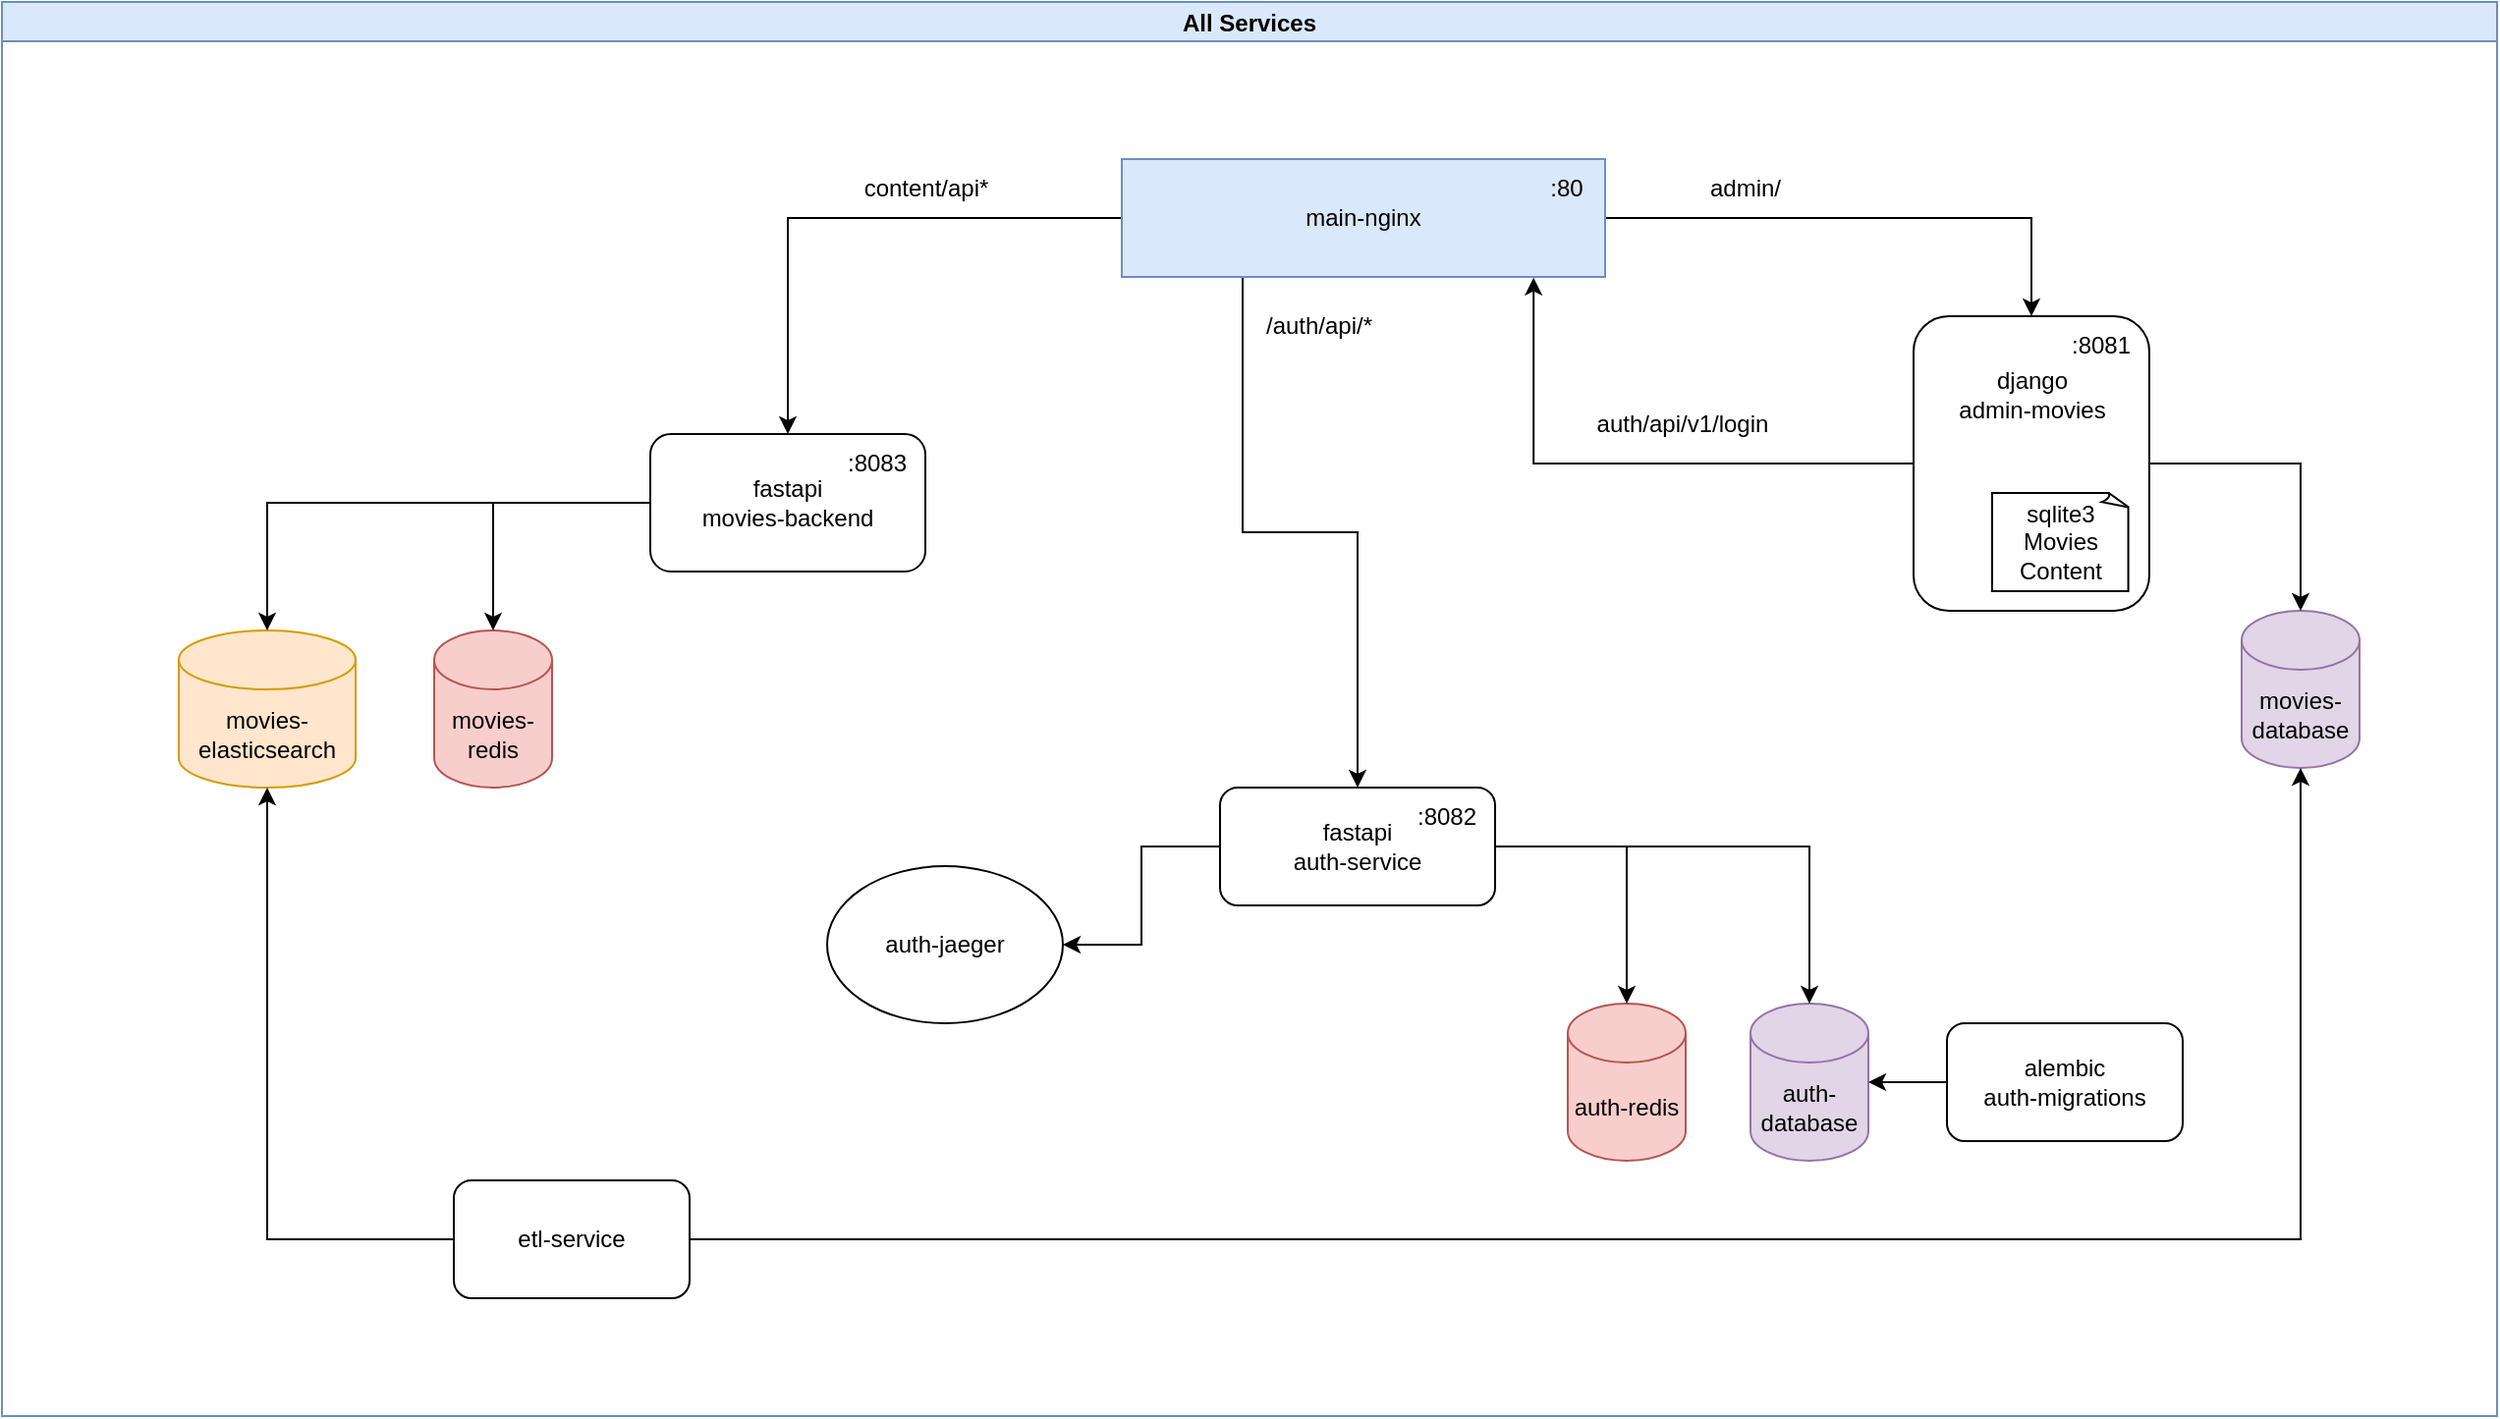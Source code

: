 <mxfile version="21.6.2" type="google" pages="3">
  <diagram id="uCr-hquNzDg5fXgegVve" name="All Services">
    <mxGraphModel grid="1" page="1" gridSize="10" guides="1" tooltips="1" connect="1" arrows="1" fold="1" pageScale="1" pageWidth="827" pageHeight="1169" math="0" shadow="0">
      <root>
        <mxCell id="0" />
        <mxCell id="1" parent="0" />
        <mxCell id="y-mszbNXS-B0FsKkk7FV-1" value="All Services" style="swimlane;startSize=20;fillColor=#dae8fc;strokeColor=#6c8ebf;" vertex="1" parent="1">
          <mxGeometry x="-1760" y="170" width="1270" height="720" as="geometry">
            <mxRectangle x="70" y="260" width="120" height="30" as="alternateBounds" />
          </mxGeometry>
        </mxCell>
        <mxCell id="y-mszbNXS-B0FsKkk7FV-2" value="movies-database" style="shape=cylinder3;whiteSpace=wrap;html=1;boundedLbl=1;backgroundOutline=1;size=15;fillColor=#e1d5e7;strokeColor=#9673a6;" vertex="1" parent="y-mszbNXS-B0FsKkk7FV-1">
          <mxGeometry x="1140" y="310" width="60" height="80" as="geometry" />
        </mxCell>
        <mxCell id="y-mszbNXS-B0FsKkk7FV-3" style="edgeStyle=orthogonalEdgeStyle;rounded=0;orthogonalLoop=1;jettySize=auto;html=1;entryX=0.5;entryY=0;entryDx=0;entryDy=0;entryPerimeter=0;" edge="1" parent="y-mszbNXS-B0FsKkk7FV-1" source="y-mszbNXS-B0FsKkk7FV-6" target="y-mszbNXS-B0FsKkk7FV-2">
          <mxGeometry relative="1" as="geometry" />
        </mxCell>
        <mxCell id="y-mszbNXS-B0FsKkk7FV-4" style="edgeStyle=orthogonalEdgeStyle;rounded=0;orthogonalLoop=1;jettySize=auto;html=1;" edge="1" parent="y-mszbNXS-B0FsKkk7FV-1" source="y-mszbNXS-B0FsKkk7FV-11" target="y-mszbNXS-B0FsKkk7FV-6">
          <mxGeometry relative="1" as="geometry" />
        </mxCell>
        <mxCell id="y-mszbNXS-B0FsKkk7FV-5" value="" style="group" connectable="0" vertex="1" parent="y-mszbNXS-B0FsKkk7FV-1">
          <mxGeometry x="973" y="160" width="120" height="150" as="geometry" />
        </mxCell>
        <mxCell id="y-mszbNXS-B0FsKkk7FV-6" value="" style="rounded=1;whiteSpace=wrap;html=1;" vertex="1" parent="y-mszbNXS-B0FsKkk7FV-5">
          <mxGeometry width="120" height="150" as="geometry" />
        </mxCell>
        <mxCell id="y-mszbNXS-B0FsKkk7FV-7" value="sqlite3&lt;br&gt;Movies Content" style="whiteSpace=wrap;html=1;shape=mxgraph.basic.document" vertex="1" parent="y-mszbNXS-B0FsKkk7FV-5">
          <mxGeometry x="40" y="90" width="70" height="50" as="geometry" />
        </mxCell>
        <mxCell id="y-mszbNXS-B0FsKkk7FV-8" value="django&lt;br style=&quot;border-color: var(--border-color);&quot;&gt;&lt;span style=&quot;&quot;&gt;admin-movies&lt;/span&gt;" style="text;html=1;align=center;verticalAlign=middle;resizable=0;points=[];autosize=1;strokeColor=none;fillColor=none;" vertex="1" parent="y-mszbNXS-B0FsKkk7FV-5">
          <mxGeometry x="10" y="20" width="100" height="40" as="geometry" />
        </mxCell>
        <mxCell id="y-mszbNXS-B0FsKkk7FV-9" value=":8081" style="text;html=1;align=center;verticalAlign=middle;resizable=0;points=[];autosize=1;strokeColor=none;fillColor=none;" vertex="1" parent="y-mszbNXS-B0FsKkk7FV-5">
          <mxGeometry x="70" width="50" height="30" as="geometry" />
        </mxCell>
        <mxCell id="y-mszbNXS-B0FsKkk7FV-18" value="" style="group" connectable="0" vertex="1" parent="y-mszbNXS-B0FsKkk7FV-1">
          <mxGeometry x="330" y="220" width="140" height="70" as="geometry" />
        </mxCell>
        <mxCell id="y-mszbNXS-B0FsKkk7FV-19" value="fastapi&lt;br&gt;movies-backend" style="rounded=1;whiteSpace=wrap;html=1;" vertex="1" parent="y-mszbNXS-B0FsKkk7FV-18">
          <mxGeometry width="140" height="70" as="geometry" />
        </mxCell>
        <mxCell id="y-mszbNXS-B0FsKkk7FV-20" value=":8083" style="text;html=1;align=center;verticalAlign=middle;resizable=0;points=[];autosize=1;strokeColor=none;fillColor=none;" vertex="1" parent="y-mszbNXS-B0FsKkk7FV-18">
          <mxGeometry x="90" width="50" height="30" as="geometry" />
        </mxCell>
        <mxCell id="y-mszbNXS-B0FsKkk7FV-21" style="edgeStyle=orthogonalEdgeStyle;rounded=0;orthogonalLoop=1;jettySize=auto;html=1;" edge="1" parent="y-mszbNXS-B0FsKkk7FV-1" source="y-mszbNXS-B0FsKkk7FV-11" target="y-mszbNXS-B0FsKkk7FV-19">
          <mxGeometry relative="1" as="geometry" />
        </mxCell>
        <mxCell id="y-mszbNXS-B0FsKkk7FV-22" value="content/api*" style="text;html=1;align=center;verticalAlign=middle;resizable=0;points=[];autosize=1;strokeColor=none;fillColor=none;" vertex="1" parent="y-mszbNXS-B0FsKkk7FV-1">
          <mxGeometry x="425" y="80" width="90" height="30" as="geometry" />
        </mxCell>
        <mxCell id="y-mszbNXS-B0FsKkk7FV-24" value="movies-elasticsearch" style="shape=cylinder3;whiteSpace=wrap;html=1;boundedLbl=1;backgroundOutline=1;size=15;fillColor=#ffe6cc;strokeColor=#d79b00;" vertex="1" parent="y-mszbNXS-B0FsKkk7FV-1">
          <mxGeometry x="90" y="320" width="90" height="80" as="geometry" />
        </mxCell>
        <mxCell id="y-mszbNXS-B0FsKkk7FV-25" style="edgeStyle=orthogonalEdgeStyle;rounded=0;orthogonalLoop=1;jettySize=auto;html=1;" edge="1" parent="y-mszbNXS-B0FsKkk7FV-1" source="y-mszbNXS-B0FsKkk7FV-27" target="y-mszbNXS-B0FsKkk7FV-24">
          <mxGeometry relative="1" as="geometry" />
        </mxCell>
        <mxCell id="y-mszbNXS-B0FsKkk7FV-26" style="edgeStyle=orthogonalEdgeStyle;rounded=0;orthogonalLoop=1;jettySize=auto;html=1;" edge="1" parent="y-mszbNXS-B0FsKkk7FV-1" source="y-mszbNXS-B0FsKkk7FV-27" target="y-mszbNXS-B0FsKkk7FV-2">
          <mxGeometry relative="1" as="geometry" />
        </mxCell>
        <mxCell id="y-mszbNXS-B0FsKkk7FV-27" value="etl-service" style="rounded=1;whiteSpace=wrap;html=1;" vertex="1" parent="y-mszbNXS-B0FsKkk7FV-1">
          <mxGeometry x="230" y="600" width="120" height="60" as="geometry" />
        </mxCell>
        <mxCell id="y-mszbNXS-B0FsKkk7FV-28" value="movies-redis" style="shape=cylinder3;whiteSpace=wrap;html=1;boundedLbl=1;backgroundOutline=1;size=15;fillColor=#f8cecc;strokeColor=#b85450;" vertex="1" parent="y-mszbNXS-B0FsKkk7FV-1">
          <mxGeometry x="220" y="320" width="60" height="80" as="geometry" />
        </mxCell>
        <mxCell id="y-mszbNXS-B0FsKkk7FV-29" style="edgeStyle=orthogonalEdgeStyle;rounded=0;orthogonalLoop=1;jettySize=auto;html=1;" edge="1" parent="y-mszbNXS-B0FsKkk7FV-1" source="y-mszbNXS-B0FsKkk7FV-19" target="y-mszbNXS-B0FsKkk7FV-28">
          <mxGeometry relative="1" as="geometry" />
        </mxCell>
        <mxCell id="y-mszbNXS-B0FsKkk7FV-30" style="edgeStyle=orthogonalEdgeStyle;rounded=0;orthogonalLoop=1;jettySize=auto;html=1;" edge="1" parent="y-mszbNXS-B0FsKkk7FV-1" source="y-mszbNXS-B0FsKkk7FV-19" target="y-mszbNXS-B0FsKkk7FV-24">
          <mxGeometry relative="1" as="geometry" />
        </mxCell>
        <mxCell id="y-mszbNXS-B0FsKkk7FV-31" value="&lt;div style=&quot;text-align: left;&quot;&gt;/auth/api/*&lt;/div&gt;" style="text;html=1;align=center;verticalAlign=middle;resizable=0;points=[];autosize=1;strokeColor=none;fillColor=none;" vertex="1" parent="y-mszbNXS-B0FsKkk7FV-1">
          <mxGeometry x="630" y="150" width="80" height="30" as="geometry" />
        </mxCell>
        <mxCell id="tXnTK6sXDVJa-oC8NiGN-6" value="fastapi&lt;br style=&quot;border-color: var(--border-color);&quot;&gt;auth-service" style="rounded=1;whiteSpace=wrap;html=1;" vertex="1" parent="y-mszbNXS-B0FsKkk7FV-1">
          <mxGeometry x="620" y="400" width="140" height="60" as="geometry" />
        </mxCell>
        <mxCell id="tXnTK6sXDVJa-oC8NiGN-10" value="auth-redis" style="shape=cylinder3;whiteSpace=wrap;html=1;boundedLbl=1;backgroundOutline=1;size=15;fillColor=#f8cecc;strokeColor=#b85450;" vertex="1" parent="y-mszbNXS-B0FsKkk7FV-1">
          <mxGeometry x="797" y="510" width="60" height="80" as="geometry" />
        </mxCell>
        <mxCell id="tXnTK6sXDVJa-oC8NiGN-4" style="edgeStyle=orthogonalEdgeStyle;rounded=0;orthogonalLoop=1;jettySize=auto;html=1;" edge="1" parent="y-mszbNXS-B0FsKkk7FV-1" source="tXnTK6sXDVJa-oC8NiGN-6" target="tXnTK6sXDVJa-oC8NiGN-10">
          <mxGeometry relative="1" as="geometry" />
        </mxCell>
        <mxCell id="tXnTK6sXDVJa-oC8NiGN-2" value="auth-database" style="shape=cylinder3;whiteSpace=wrap;html=1;boundedLbl=1;backgroundOutline=1;size=15;fillColor=#e1d5e7;strokeColor=#9673a6;" vertex="1" parent="y-mszbNXS-B0FsKkk7FV-1">
          <mxGeometry x="890" y="510" width="60" height="80" as="geometry" />
        </mxCell>
        <mxCell id="tXnTK6sXDVJa-oC8NiGN-3" style="edgeStyle=orthogonalEdgeStyle;rounded=0;orthogonalLoop=1;jettySize=auto;html=1;" edge="1" parent="y-mszbNXS-B0FsKkk7FV-1" source="tXnTK6sXDVJa-oC8NiGN-6" target="tXnTK6sXDVJa-oC8NiGN-2">
          <mxGeometry relative="1" as="geometry" />
        </mxCell>
        <mxCell id="tXnTK6sXDVJa-oC8NiGN-11" value="auth-jaeger" style="ellipse;whiteSpace=wrap;html=1;" vertex="1" parent="y-mszbNXS-B0FsKkk7FV-1">
          <mxGeometry x="420" y="440" width="120" height="80" as="geometry" />
        </mxCell>
        <mxCell id="tXnTK6sXDVJa-oC8NiGN-5" style="edgeStyle=orthogonalEdgeStyle;rounded=0;orthogonalLoop=1;jettySize=auto;html=1;" edge="1" parent="y-mszbNXS-B0FsKkk7FV-1" source="tXnTK6sXDVJa-oC8NiGN-6" target="tXnTK6sXDVJa-oC8NiGN-11">
          <mxGeometry relative="1" as="geometry" />
        </mxCell>
        <mxCell id="tXnTK6sXDVJa-oC8NiGN-13" value="alembic&lt;br&gt;auth-migrations" style="rounded=1;whiteSpace=wrap;html=1;" vertex="1" parent="y-mszbNXS-B0FsKkk7FV-1">
          <mxGeometry x="990" y="520" width="120" height="60" as="geometry" />
        </mxCell>
        <mxCell id="tXnTK6sXDVJa-oC8NiGN-12" style="edgeStyle=orthogonalEdgeStyle;rounded=0;orthogonalLoop=1;jettySize=auto;html=1;" edge="1" parent="y-mszbNXS-B0FsKkk7FV-1" source="tXnTK6sXDVJa-oC8NiGN-13" target="tXnTK6sXDVJa-oC8NiGN-2">
          <mxGeometry relative="1" as="geometry" />
        </mxCell>
        <mxCell id="F480Y0NjrIzBr92USmql-2" value="auth/api/v1/login" style="text;html=1;align=center;verticalAlign=middle;resizable=0;points=[];autosize=1;strokeColor=none;fillColor=none;" vertex="1" parent="y-mszbNXS-B0FsKkk7FV-1">
          <mxGeometry x="800" y="200" width="110" height="30" as="geometry" />
        </mxCell>
        <mxCell id="F480Y0NjrIzBr92USmql-3" style="edgeStyle=orthogonalEdgeStyle;rounded=0;orthogonalLoop=1;jettySize=auto;html=1;exitX=0.25;exitY=1;exitDx=0;exitDy=0;" edge="1" parent="y-mszbNXS-B0FsKkk7FV-1" source="y-mszbNXS-B0FsKkk7FV-11" target="tXnTK6sXDVJa-oC8NiGN-6">
          <mxGeometry relative="1" as="geometry" />
        </mxCell>
        <mxCell id="y-mszbNXS-B0FsKkk7FV-13" value="admin/" style="text;html=1;align=center;verticalAlign=middle;resizable=0;points=[];autosize=1;strokeColor=none;fillColor=none;" vertex="1" parent="y-mszbNXS-B0FsKkk7FV-1">
          <mxGeometry x="857" y="80" width="60" height="30" as="geometry" />
        </mxCell>
        <mxCell id="F480Y0NjrIzBr92USmql-5" value="" style="group" connectable="0" vertex="1" parent="y-mszbNXS-B0FsKkk7FV-1">
          <mxGeometry x="570" y="80" width="246" height="60" as="geometry" />
        </mxCell>
        <mxCell id="y-mszbNXS-B0FsKkk7FV-11" value="main-nginx" style="rounded=0;whiteSpace=wrap;html=1;fillColor=#dae8fc;strokeColor=#6c8ebf;" vertex="1" parent="F480Y0NjrIzBr92USmql-5">
          <mxGeometry width="246" height="60" as="geometry" />
        </mxCell>
        <mxCell id="y-mszbNXS-B0FsKkk7FV-12" value=":80" style="text;html=1;align=center;verticalAlign=middle;resizable=0;points=[];autosize=1;strokeColor=none;fillColor=none;" vertex="1" parent="F480Y0NjrIzBr92USmql-5">
          <mxGeometry x="206" width="40" height="30" as="geometry" />
        </mxCell>
        <mxCell id="F480Y0NjrIzBr92USmql-7" style="edgeStyle=orthogonalEdgeStyle;rounded=0;orthogonalLoop=1;jettySize=auto;html=1;entryX=0.852;entryY=1.006;entryDx=0;entryDy=0;entryPerimeter=0;" edge="1" parent="y-mszbNXS-B0FsKkk7FV-1" source="y-mszbNXS-B0FsKkk7FV-6" target="y-mszbNXS-B0FsKkk7FV-11">
          <mxGeometry relative="1" as="geometry" />
        </mxCell>
        <mxCell id="F480Y0NjrIzBr92USmql-8" value=":8082" style="text;html=1;align=center;verticalAlign=middle;resizable=0;points=[];autosize=1;strokeColor=none;fillColor=none;" vertex="1" parent="y-mszbNXS-B0FsKkk7FV-1">
          <mxGeometry x="710" y="400" width="50" height="30" as="geometry" />
        </mxCell>
      </root>
    </mxGraphModel>
  </diagram>
  <diagram name="Local Services" id="8z-4afekSK5o1tAWELfH">
    <mxGraphModel grid="1" page="1" gridSize="10" guides="1" tooltips="1" connect="1" arrows="1" fold="1" pageScale="1" pageWidth="827" pageHeight="1169" math="0" shadow="0">
      <root>
        <mxCell id="0" />
        <mxCell id="1" parent="0" />
        <mxCell id="6os4k_6322NFzmZgoerB-2" value="Admin Service" style="swimlane;startSize=20;fillColor=#dae8fc;strokeColor=#6c8ebf;" vertex="1" parent="1">
          <mxGeometry x="190" y="240" width="800" height="340" as="geometry">
            <mxRectangle x="70" y="260" width="120" height="30" as="alternateBounds" />
          </mxGeometry>
        </mxCell>
        <mxCell id="6os4k_6322NFzmZgoerB-4" value="admin-database" style="shape=cylinder3;whiteSpace=wrap;html=1;boundedLbl=1;backgroundOutline=1;size=15;fillColor=#e1d5e7;strokeColor=#9673a6;" vertex="1" parent="6os4k_6322NFzmZgoerB-2">
          <mxGeometry x="710" y="240" width="60" height="80" as="geometry" />
        </mxCell>
        <mxCell id="5lIzUpJKWV0Lss7PQJBs-44" style="edgeStyle=orthogonalEdgeStyle;rounded=0;orthogonalLoop=1;jettySize=auto;html=1;entryX=0.5;entryY=0;entryDx=0;entryDy=0;entryPerimeter=0;" edge="1" parent="6os4k_6322NFzmZgoerB-2" source="6os4k_6322NFzmZgoerB-5" target="6os4k_6322NFzmZgoerB-4">
          <mxGeometry relative="1" as="geometry" />
        </mxCell>
        <mxCell id="6os4k_6322NFzmZgoerB-10" style="edgeStyle=orthogonalEdgeStyle;rounded=0;orthogonalLoop=1;jettySize=auto;html=1;" edge="1" parent="6os4k_6322NFzmZgoerB-2" source="6os4k_6322NFzmZgoerB-7" target="6os4k_6322NFzmZgoerB-5">
          <mxGeometry relative="1" as="geometry" />
        </mxCell>
        <mxCell id="5lIzUpJKWV0Lss7PQJBs-45" value="" style="group" connectable="0" vertex="1" parent="6os4k_6322NFzmZgoerB-2">
          <mxGeometry x="540" y="70" width="120" height="150" as="geometry" />
        </mxCell>
        <mxCell id="6os4k_6322NFzmZgoerB-5" value="" style="rounded=1;whiteSpace=wrap;html=1;" vertex="1" parent="5lIzUpJKWV0Lss7PQJBs-45">
          <mxGeometry width="120" height="150" as="geometry" />
        </mxCell>
        <mxCell id="5lIzUpJKWV0Lss7PQJBs-26" value="sqlite3&lt;br&gt;Movies Content" style="whiteSpace=wrap;html=1;shape=mxgraph.basic.document" vertex="1" parent="5lIzUpJKWV0Lss7PQJBs-45">
          <mxGeometry x="40" y="90" width="70" height="50" as="geometry" />
        </mxCell>
        <mxCell id="5lIzUpJKWV0Lss7PQJBs-42" value="django&lt;br style=&quot;border-color: var(--border-color);&quot;&gt;&lt;span style=&quot;&quot;&gt;admin-movies&lt;/span&gt;" style="text;html=1;align=center;verticalAlign=middle;resizable=0;points=[];autosize=1;strokeColor=none;fillColor=none;" vertex="1" parent="5lIzUpJKWV0Lss7PQJBs-45">
          <mxGeometry x="10" y="20" width="100" height="40" as="geometry" />
        </mxCell>
        <mxCell id="5lIzUpJKWV0Lss7PQJBs-92" value="" style="group" connectable="0" vertex="1" parent="6os4k_6322NFzmZgoerB-2">
          <mxGeometry x="330" y="40" width="125" height="60" as="geometry" />
        </mxCell>
        <mxCell id="6os4k_6322NFzmZgoerB-7" value="admin-nginx" style="rounded=0;whiteSpace=wrap;html=1;fillColor=#dae8fc;strokeColor=#6c8ebf;" vertex="1" parent="5lIzUpJKWV0Lss7PQJBs-92">
          <mxGeometry width="120" height="60" as="geometry" />
        </mxCell>
        <mxCell id="6os4k_6322NFzmZgoerB-8" value=":8081" style="text;html=1;align=center;verticalAlign=middle;resizable=0;points=[];autosize=1;strokeColor=none;fillColor=none;" vertex="1" parent="5lIzUpJKWV0Lss7PQJBs-92">
          <mxGeometry x="75" width="50" height="30" as="geometry" />
        </mxCell>
        <mxCell id="5lIzUpJKWV0Lss7PQJBs-98" style="edgeStyle=orthogonalEdgeStyle;rounded=0;orthogonalLoop=1;jettySize=auto;html=1;entryX=0.5;entryY=0;entryDx=0;entryDy=0;entryPerimeter=0;" edge="1" parent="6os4k_6322NFzmZgoerB-2" source="5lIzUpJKWV0Lss7PQJBs-93" target="5lIzUpJKWV0Lss7PQJBs-97">
          <mxGeometry relative="1" as="geometry" />
        </mxCell>
        <mxCell id="5lIzUpJKWV0Lss7PQJBs-110" style="edgeStyle=orthogonalEdgeStyle;rounded=0;orthogonalLoop=1;jettySize=auto;html=1;entryX=0.5;entryY=0;entryDx=0;entryDy=0;entryPerimeter=0;" edge="1" parent="6os4k_6322NFzmZgoerB-2" source="5lIzUpJKWV0Lss7PQJBs-93" target="5lIzUpJKWV0Lss7PQJBs-109">
          <mxGeometry relative="1" as="geometry" />
        </mxCell>
        <mxCell id="5lIzUpJKWV0Lss7PQJBs-93" value="fastapi&lt;br style=&quot;border-color: var(--border-color);&quot;&gt;auth-service" style="rounded=1;whiteSpace=wrap;html=1;" vertex="1" parent="6os4k_6322NFzmZgoerB-2">
          <mxGeometry x="240" y="190" width="120" height="60" as="geometry" />
        </mxCell>
        <mxCell id="5lIzUpJKWV0Lss7PQJBs-94" style="edgeStyle=orthogonalEdgeStyle;rounded=0;orthogonalLoop=1;jettySize=auto;html=1;" edge="1" parent="6os4k_6322NFzmZgoerB-2" source="6os4k_6322NFzmZgoerB-5" target="5lIzUpJKWV0Lss7PQJBs-93">
          <mxGeometry relative="1" as="geometry" />
        </mxCell>
        <mxCell id="5lIzUpJKWV0Lss7PQJBs-97" value="auth-redis" style="shape=cylinder3;whiteSpace=wrap;html=1;boundedLbl=1;backgroundOutline=1;size=15;fillColor=#f8cecc;strokeColor=#b85450;" vertex="1" parent="6os4k_6322NFzmZgoerB-2">
          <mxGeometry x="50" y="250" width="60" height="80" as="geometry" />
        </mxCell>
        <mxCell id="5lIzUpJKWV0Lss7PQJBs-109" value="auth-postgres" style="shape=cylinder3;whiteSpace=wrap;html=1;boundedLbl=1;backgroundOutline=1;size=15;fillColor=#e1d5e7;strokeColor=#9673a6;" vertex="1" parent="6os4k_6322NFzmZgoerB-2">
          <mxGeometry x="130" y="250" width="60" height="80" as="geometry" />
        </mxCell>
        <mxCell id="5lIzUpJKWV0Lss7PQJBs-112" style="edgeStyle=orthogonalEdgeStyle;rounded=0;orthogonalLoop=1;jettySize=auto;html=1;" edge="1" parent="6os4k_6322NFzmZgoerB-2" source="5lIzUpJKWV0Lss7PQJBs-111" target="5lIzUpJKWV0Lss7PQJBs-109">
          <mxGeometry relative="1" as="geometry" />
        </mxCell>
        <mxCell id="5lIzUpJKWV0Lss7PQJBs-111" value="alembic&lt;br&gt;auth-migrations" style="rounded=1;whiteSpace=wrap;html=1;" vertex="1" parent="6os4k_6322NFzmZgoerB-2">
          <mxGeometry x="240" y="260" width="120" height="60" as="geometry" />
        </mxCell>
        <mxCell id="5lIzUpJKWV0Lss7PQJBs-1" value="Auth Service" style="swimlane;startSize=20;fillColor=#d5e8d4;strokeColor=#82b366;" vertex="1" parent="1">
          <mxGeometry x="194" y="660" width="636" height="430" as="geometry">
            <mxRectangle x="70" y="260" width="120" height="30" as="alternateBounds" />
          </mxGeometry>
        </mxCell>
        <mxCell id="5lIzUpJKWV0Lss7PQJBs-2" value="auth-postgres" style="shape=cylinder3;whiteSpace=wrap;html=1;boundedLbl=1;backgroundOutline=1;size=15;fillColor=#e1d5e7;strokeColor=#9673a6;" vertex="1" parent="5lIzUpJKWV0Lss7PQJBs-1">
          <mxGeometry x="416" y="220" width="60" height="80" as="geometry" />
        </mxCell>
        <mxCell id="5lIzUpJKWV0Lss7PQJBs-3" style="edgeStyle=orthogonalEdgeStyle;rounded=0;orthogonalLoop=1;jettySize=auto;html=1;" edge="1" parent="5lIzUpJKWV0Lss7PQJBs-1" source="5lIzUpJKWV0Lss7PQJBs-5" target="5lIzUpJKWV0Lss7PQJBs-2">
          <mxGeometry relative="1" as="geometry" />
        </mxCell>
        <mxCell id="5lIzUpJKWV0Lss7PQJBs-11" style="edgeStyle=orthogonalEdgeStyle;rounded=0;orthogonalLoop=1;jettySize=auto;html=1;" edge="1" parent="5lIzUpJKWV0Lss7PQJBs-1" source="5lIzUpJKWV0Lss7PQJBs-5" target="5lIzUpJKWV0Lss7PQJBs-10">
          <mxGeometry relative="1" as="geometry" />
        </mxCell>
        <mxCell id="5lIzUpJKWV0Lss7PQJBs-13" style="edgeStyle=orthogonalEdgeStyle;rounded=0;orthogonalLoop=1;jettySize=auto;html=1;" edge="1" parent="5lIzUpJKWV0Lss7PQJBs-1" source="5lIzUpJKWV0Lss7PQJBs-5" target="5lIzUpJKWV0Lss7PQJBs-12">
          <mxGeometry relative="1" as="geometry" />
        </mxCell>
        <mxCell id="5lIzUpJKWV0Lss7PQJBs-5" value="fastapi&lt;br style=&quot;border-color: var(--border-color);&quot;&gt;auth-service" style="rounded=1;whiteSpace=wrap;html=1;" vertex="1" parent="5lIzUpJKWV0Lss7PQJBs-1">
          <mxGeometry x="170" y="140" width="120" height="60" as="geometry" />
        </mxCell>
        <mxCell id="5lIzUpJKWV0Lss7PQJBs-6" style="edgeStyle=orthogonalEdgeStyle;rounded=0;orthogonalLoop=1;jettySize=auto;html=1;" edge="1" parent="5lIzUpJKWV0Lss7PQJBs-1" source="5lIzUpJKWV0Lss7PQJBs-7" target="5lIzUpJKWV0Lss7PQJBs-5">
          <mxGeometry relative="1" as="geometry" />
        </mxCell>
        <mxCell id="5lIzUpJKWV0Lss7PQJBs-10" value="auth-redis" style="shape=cylinder3;whiteSpace=wrap;html=1;boundedLbl=1;backgroundOutline=1;size=15;fillColor=#f8cecc;strokeColor=#b85450;" vertex="1" parent="5lIzUpJKWV0Lss7PQJBs-1">
          <mxGeometry x="326" y="220" width="60" height="80" as="geometry" />
        </mxCell>
        <mxCell id="5lIzUpJKWV0Lss7PQJBs-12" value="auth-jaeger" style="ellipse;whiteSpace=wrap;html=1;" vertex="1" parent="5lIzUpJKWV0Lss7PQJBs-1">
          <mxGeometry x="30" y="220" width="120" height="80" as="geometry" />
        </mxCell>
        <mxCell id="5lIzUpJKWV0Lss7PQJBs-114" style="edgeStyle=orthogonalEdgeStyle;rounded=0;orthogonalLoop=1;jettySize=auto;html=1;" edge="1" parent="5lIzUpJKWV0Lss7PQJBs-1" source="5lIzUpJKWV0Lss7PQJBs-113" target="5lIzUpJKWV0Lss7PQJBs-2">
          <mxGeometry relative="1" as="geometry" />
        </mxCell>
        <mxCell id="5lIzUpJKWV0Lss7PQJBs-113" value="alembic&lt;br&gt;auth-migrations" style="rounded=1;whiteSpace=wrap;html=1;" vertex="1" parent="5lIzUpJKWV0Lss7PQJBs-1">
          <mxGeometry x="170" y="310" width="120" height="60" as="geometry" />
        </mxCell>
        <mxCell id="3SO2esJaCEaaPo-7alM7-1" value="" style="group" connectable="0" vertex="1" parent="5lIzUpJKWV0Lss7PQJBs-1">
          <mxGeometry x="30" y="60" width="120" height="60" as="geometry" />
        </mxCell>
        <mxCell id="5lIzUpJKWV0Lss7PQJBs-7" value="auth-nginx" style="rounded=0;whiteSpace=wrap;html=1;fillColor=#dae8fc;strokeColor=#6c8ebf;" vertex="1" parent="3SO2esJaCEaaPo-7alM7-1">
          <mxGeometry width="120" height="60" as="geometry" />
        </mxCell>
        <mxCell id="5lIzUpJKWV0Lss7PQJBs-8" value=":8082" style="text;html=1;align=center;verticalAlign=middle;resizable=0;points=[];autosize=1;strokeColor=none;fillColor=none;" vertex="1" parent="3SO2esJaCEaaPo-7alM7-1">
          <mxGeometry x="70" width="50" height="30" as="geometry" />
        </mxCell>
        <mxCell id="5lIzUpJKWV0Lss7PQJBs-14" value="Movies Service" style="swimlane;startSize=20;fillColor=#ffe6cc;strokeColor=#d79b00;" vertex="1" parent="1">
          <mxGeometry x="950" y="660" width="1531" height="340" as="geometry">
            <mxRectangle x="70" y="260" width="120" height="30" as="alternateBounds" />
          </mxGeometry>
        </mxCell>
        <mxCell id="5lIzUpJKWV0Lss7PQJBs-22" style="edgeStyle=orthogonalEdgeStyle;rounded=0;orthogonalLoop=1;jettySize=auto;html=1;" edge="1" parent="5lIzUpJKWV0Lss7PQJBs-14" source="5lIzUpJKWV0Lss7PQJBs-17" target="5lIzUpJKWV0Lss7PQJBs-21">
          <mxGeometry relative="1" as="geometry" />
        </mxCell>
        <mxCell id="5lIzUpJKWV0Lss7PQJBs-25" style="edgeStyle=orthogonalEdgeStyle;rounded=0;orthogonalLoop=1;jettySize=auto;html=1;" edge="1" parent="5lIzUpJKWV0Lss7PQJBs-14" source="5lIzUpJKWV0Lss7PQJBs-17" target="5lIzUpJKWV0Lss7PQJBs-23">
          <mxGeometry relative="1" as="geometry" />
        </mxCell>
        <mxCell id="5lIzUpJKWV0Lss7PQJBs-18" style="edgeStyle=orthogonalEdgeStyle;rounded=0;orthogonalLoop=1;jettySize=auto;html=1;" edge="1" parent="5lIzUpJKWV0Lss7PQJBs-14" source="5lIzUpJKWV0Lss7PQJBs-19" target="5lIzUpJKWV0Lss7PQJBs-17">
          <mxGeometry relative="1" as="geometry" />
        </mxCell>
        <mxCell id="5lIzUpJKWV0Lss7PQJBs-83" style="edgeStyle=orthogonalEdgeStyle;rounded=0;orthogonalLoop=1;jettySize=auto;html=1;" edge="1" parent="5lIzUpJKWV0Lss7PQJBs-14" source="5lIzUpJKWV0Lss7PQJBs-82" target="5lIzUpJKWV0Lss7PQJBs-23">
          <mxGeometry relative="1" as="geometry" />
        </mxCell>
        <mxCell id="5lIzUpJKWV0Lss7PQJBs-89" style="edgeStyle=orthogonalEdgeStyle;rounded=0;orthogonalLoop=1;jettySize=auto;html=1;" edge="1" parent="5lIzUpJKWV0Lss7PQJBs-14" source="5lIzUpJKWV0Lss7PQJBs-82" target="5lIzUpJKWV0Lss7PQJBs-88">
          <mxGeometry relative="1" as="geometry" />
        </mxCell>
        <mxCell id="5lIzUpJKWV0Lss7PQJBs-90" style="edgeStyle=orthogonalEdgeStyle;rounded=0;orthogonalLoop=1;jettySize=auto;html=1;" edge="1" parent="5lIzUpJKWV0Lss7PQJBs-14" source="5lIzUpJKWV0Lss7PQJBs-85" target="5lIzUpJKWV0Lss7PQJBs-88">
          <mxGeometry relative="1" as="geometry" />
        </mxCell>
        <mxCell id="5lIzUpJKWV0Lss7PQJBs-104" style="edgeStyle=orthogonalEdgeStyle;rounded=0;orthogonalLoop=1;jettySize=auto;html=1;entryX=0.5;entryY=0;entryDx=0;entryDy=0;entryPerimeter=0;" edge="1" parent="5lIzUpJKWV0Lss7PQJBs-14" source="5lIzUpJKWV0Lss7PQJBs-100" target="5lIzUpJKWV0Lss7PQJBs-101">
          <mxGeometry relative="1" as="geometry" />
        </mxCell>
        <mxCell id="5lIzUpJKWV0Lss7PQJBs-105" style="edgeStyle=orthogonalEdgeStyle;rounded=0;orthogonalLoop=1;jettySize=auto;html=1;entryX=0.5;entryY=0;entryDx=0;entryDy=0;entryPerimeter=0;" edge="1" parent="5lIzUpJKWV0Lss7PQJBs-14" source="5lIzUpJKWV0Lss7PQJBs-100" target="5lIzUpJKWV0Lss7PQJBs-102">
          <mxGeometry relative="1" as="geometry" />
        </mxCell>
        <mxCell id="5lIzUpJKWV0Lss7PQJBs-100" value="fastapi&lt;br style=&quot;border-color: var(--border-color);&quot;&gt;auth-service" style="rounded=1;whiteSpace=wrap;html=1;" vertex="1" parent="5lIzUpJKWV0Lss7PQJBs-14">
          <mxGeometry x="250" y="160" width="120" height="60" as="geometry" />
        </mxCell>
        <mxCell id="5lIzUpJKWV0Lss7PQJBs-101" value="auth-postgres" style="shape=cylinder3;whiteSpace=wrap;html=1;boundedLbl=1;backgroundOutline=1;size=15;fillColor=#e1d5e7;strokeColor=#9673a6;" vertex="1" parent="5lIzUpJKWV0Lss7PQJBs-14">
          <mxGeometry x="150" y="220" width="60" height="80" as="geometry" />
        </mxCell>
        <mxCell id="5lIzUpJKWV0Lss7PQJBs-102" value="auth-redis" style="shape=cylinder3;whiteSpace=wrap;html=1;boundedLbl=1;backgroundOutline=1;size=15;fillColor=#f8cecc;strokeColor=#b85450;" vertex="1" parent="5lIzUpJKWV0Lss7PQJBs-14">
          <mxGeometry x="50" y="220" width="60" height="80" as="geometry" />
        </mxCell>
        <mxCell id="5lIzUpJKWV0Lss7PQJBs-103" style="edgeStyle=orthogonalEdgeStyle;rounded=0;orthogonalLoop=1;jettySize=auto;html=1;" edge="1" parent="5lIzUpJKWV0Lss7PQJBs-14" source="5lIzUpJKWV0Lss7PQJBs-19" target="5lIzUpJKWV0Lss7PQJBs-100">
          <mxGeometry relative="1" as="geometry" />
        </mxCell>
        <mxCell id="5lIzUpJKWV0Lss7PQJBs-99" value="" style="group" connectable="0" vertex="1" parent="5lIzUpJKWV0Lss7PQJBs-14">
          <mxGeometry x="450" y="60" width="120" height="60" as="geometry" />
        </mxCell>
        <mxCell id="5lIzUpJKWV0Lss7PQJBs-19" value="movies-nginx" style="rounded=0;whiteSpace=wrap;html=1;fillColor=#dae8fc;strokeColor=#6c8ebf;" vertex="1" parent="5lIzUpJKWV0Lss7PQJBs-99">
          <mxGeometry width="120" height="60" as="geometry" />
        </mxCell>
        <mxCell id="5lIzUpJKWV0Lss7PQJBs-20" value=":8083" style="text;html=1;align=center;verticalAlign=middle;resizable=0;points=[];autosize=1;strokeColor=none;fillColor=none;" vertex="1" parent="5lIzUpJKWV0Lss7PQJBs-99">
          <mxGeometry x="70" width="50" height="30" as="geometry" />
        </mxCell>
        <mxCell id="5lIzUpJKWV0Lss7PQJBs-17" value="fastapi&lt;br&gt;movies-backend" style="rounded=1;whiteSpace=wrap;html=1;" vertex="1" parent="5lIzUpJKWV0Lss7PQJBs-14">
          <mxGeometry x="620" y="140" width="120" height="60" as="geometry" />
        </mxCell>
        <mxCell id="5lIzUpJKWV0Lss7PQJBs-21" value="movies-redis" style="shape=cylinder3;whiteSpace=wrap;html=1;boundedLbl=1;backgroundOutline=1;size=15;fillColor=#f8cecc;strokeColor=#b85450;" vertex="1" parent="5lIzUpJKWV0Lss7PQJBs-14">
          <mxGeometry x="780" y="220" width="60" height="80" as="geometry" />
        </mxCell>
        <mxCell id="5lIzUpJKWV0Lss7PQJBs-23" value="movies-elasticsearch" style="shape=cylinder3;whiteSpace=wrap;html=1;boundedLbl=1;backgroundOutline=1;size=15;fillColor=#ffe6cc;strokeColor=#d79b00;" vertex="1" parent="5lIzUpJKWV0Lss7PQJBs-14">
          <mxGeometry x="890" y="220" width="90" height="80" as="geometry" />
        </mxCell>
        <mxCell id="5lIzUpJKWV0Lss7PQJBs-82" value="etl-service" style="rounded=1;whiteSpace=wrap;html=1;" vertex="1" parent="5lIzUpJKWV0Lss7PQJBs-14">
          <mxGeometry x="1040" y="230" width="120" height="60" as="geometry" />
        </mxCell>
        <mxCell id="5lIzUpJKWV0Lss7PQJBs-88" value="movies-database" style="shape=cylinder3;whiteSpace=wrap;html=1;boundedLbl=1;backgroundOutline=1;size=15;fillColor=#e1d5e7;strokeColor=#9673a6;" vertex="1" parent="5lIzUpJKWV0Lss7PQJBs-14">
          <mxGeometry x="1200" y="220" width="60" height="80" as="geometry" />
        </mxCell>
        <mxCell id="5lIzUpJKWV0Lss7PQJBs-84" value="" style="group" connectable="0" vertex="1" parent="5lIzUpJKWV0Lss7PQJBs-14">
          <mxGeometry x="1280" y="40" width="120" height="150" as="geometry" />
        </mxCell>
        <mxCell id="5lIzUpJKWV0Lss7PQJBs-85" value="" style="rounded=1;whiteSpace=wrap;html=1;" vertex="1" parent="5lIzUpJKWV0Lss7PQJBs-84">
          <mxGeometry width="120" height="150" as="geometry" />
        </mxCell>
        <mxCell id="5lIzUpJKWV0Lss7PQJBs-86" value="sqlite3&lt;br&gt;Movies Content" style="whiteSpace=wrap;html=1;shape=mxgraph.basic.document" vertex="1" parent="5lIzUpJKWV0Lss7PQJBs-84">
          <mxGeometry x="40" y="90" width="70" height="50" as="geometry" />
        </mxCell>
        <mxCell id="5lIzUpJKWV0Lss7PQJBs-87" value="django&lt;br style=&quot;border-color: var(--border-color);&quot;&gt;&lt;span style=&quot;&quot;&gt;admin-movies&lt;/span&gt;" style="text;html=1;align=center;verticalAlign=middle;resizable=0;points=[];autosize=1;strokeColor=none;fillColor=none;" vertex="1" parent="5lIzUpJKWV0Lss7PQJBs-84">
          <mxGeometry x="10" y="20" width="100" height="40" as="geometry" />
        </mxCell>
        <mxCell id="5lIzUpJKWV0Lss7PQJBs-29" value="ETL Service" style="swimlane;startSize=20;fillColor=#f5f5f5;strokeColor=#666666;fontColor=#333333;" vertex="1" parent="1">
          <mxGeometry x="1110" y="160" width="660" height="424" as="geometry">
            <mxRectangle x="70" y="260" width="120" height="30" as="alternateBounds" />
          </mxGeometry>
        </mxCell>
        <mxCell id="5lIzUpJKWV0Lss7PQJBs-40" style="edgeStyle=orthogonalEdgeStyle;rounded=0;orthogonalLoop=1;jettySize=auto;html=1;" edge="1" parent="5lIzUpJKWV0Lss7PQJBs-29" source="5lIzUpJKWV0Lss7PQJBs-32" target="5lIzUpJKWV0Lss7PQJBs-38">
          <mxGeometry relative="1" as="geometry" />
        </mxCell>
        <mxCell id="5lIzUpJKWV0Lss7PQJBs-41" style="edgeStyle=orthogonalEdgeStyle;rounded=0;orthogonalLoop=1;jettySize=auto;html=1;" edge="1" parent="5lIzUpJKWV0Lss7PQJBs-29" source="5lIzUpJKWV0Lss7PQJBs-32" target="5lIzUpJKWV0Lss7PQJBs-39">
          <mxGeometry relative="1" as="geometry" />
        </mxCell>
        <mxCell id="5lIzUpJKWV0Lss7PQJBs-32" value="etl-service" style="rounded=1;whiteSpace=wrap;html=1;" vertex="1" parent="5lIzUpJKWV0Lss7PQJBs-29">
          <mxGeometry x="250" y="182" width="120" height="60" as="geometry" />
        </mxCell>
        <mxCell id="5lIzUpJKWV0Lss7PQJBs-38" value="movies-elasticsearch" style="shape=cylinder3;whiteSpace=wrap;html=1;boundedLbl=1;backgroundOutline=1;size=15;fillColor=#ffe6cc;strokeColor=#d79b00;" vertex="1" parent="5lIzUpJKWV0Lss7PQJBs-29">
          <mxGeometry x="440" y="260" width="90" height="80" as="geometry" />
        </mxCell>
        <mxCell id="5lIzUpJKWV0Lss7PQJBs-39" value="movies-database" style="shape=cylinder3;whiteSpace=wrap;html=1;boundedLbl=1;backgroundOutline=1;size=15;fillColor=#e1d5e7;strokeColor=#9673a6;" vertex="1" parent="5lIzUpJKWV0Lss7PQJBs-29">
          <mxGeometry x="101" y="260" width="60" height="80" as="geometry" />
        </mxCell>
        <mxCell id="5lIzUpJKWV0Lss7PQJBs-46" value="" style="group" connectable="0" vertex="1" parent="5lIzUpJKWV0Lss7PQJBs-29">
          <mxGeometry x="71" y="32" width="120" height="150" as="geometry" />
        </mxCell>
        <mxCell id="5lIzUpJKWV0Lss7PQJBs-47" value="" style="rounded=1;whiteSpace=wrap;html=1;" vertex="1" parent="5lIzUpJKWV0Lss7PQJBs-46">
          <mxGeometry width="120" height="150" as="geometry" />
        </mxCell>
        <mxCell id="5lIzUpJKWV0Lss7PQJBs-48" value="sqlite3&lt;br&gt;Movies Content" style="whiteSpace=wrap;html=1;shape=mxgraph.basic.document" vertex="1" parent="5lIzUpJKWV0Lss7PQJBs-46">
          <mxGeometry x="40" y="90" width="70" height="50" as="geometry" />
        </mxCell>
        <mxCell id="5lIzUpJKWV0Lss7PQJBs-49" value="django&lt;br style=&quot;border-color: var(--border-color);&quot;&gt;&lt;span style=&quot;&quot;&gt;admin-movies&lt;/span&gt;" style="text;html=1;align=center;verticalAlign=middle;resizable=0;points=[];autosize=1;strokeColor=none;fillColor=none;" vertex="1" parent="5lIzUpJKWV0Lss7PQJBs-46">
          <mxGeometry x="10" y="20" width="100" height="40" as="geometry" />
        </mxCell>
        <mxCell id="5lIzUpJKWV0Lss7PQJBs-51" style="edgeStyle=orthogonalEdgeStyle;rounded=0;orthogonalLoop=1;jettySize=auto;html=1;" edge="1" parent="5lIzUpJKWV0Lss7PQJBs-29" source="5lIzUpJKWV0Lss7PQJBs-47" target="5lIzUpJKWV0Lss7PQJBs-39">
          <mxGeometry relative="1" as="geometry" />
        </mxCell>
        <mxCell id="5lIzUpJKWV0Lss7PQJBs-115" value="UGC Service" style="swimlane;startSize=20;fillColor=#e1d5e7;strokeColor=#9673a6;" vertex="1" parent="1">
          <mxGeometry x="1990" y="150" width="420" height="340" as="geometry">
            <mxRectangle x="70" y="260" width="120" height="30" as="alternateBounds" />
          </mxGeometry>
        </mxCell>
        <mxCell id="5lIzUpJKWV0Lss7PQJBs-118" value="???" style="rounded=1;whiteSpace=wrap;html=1;" vertex="1" parent="5lIzUpJKWV0Lss7PQJBs-115">
          <mxGeometry x="150" y="140" width="120" height="60" as="geometry" />
        </mxCell>
      </root>
    </mxGraphModel>
  </diagram>
  <diagram id="FqT1edYYbDD4BAoKUbRj" name="admin-database">
    <mxGraphModel grid="1" page="1" gridSize="10" guides="1" tooltips="1" connect="1" arrows="1" fold="1" pageScale="1" pageWidth="827" pageHeight="1169" math="0" shadow="0">
      <root>
        <mxCell id="0" />
        <mxCell id="1" parent="0" />
      </root>
    </mxGraphModel>
  </diagram>
</mxfile>

